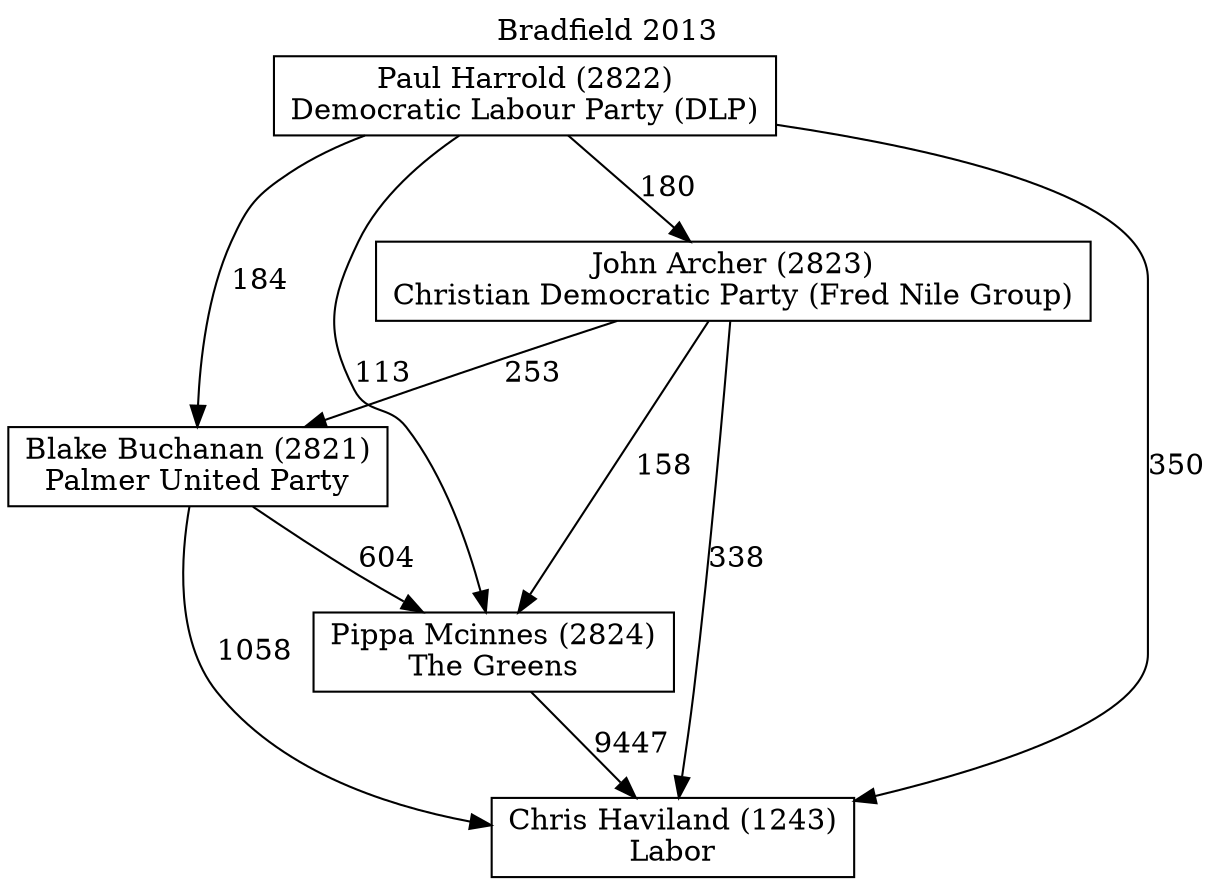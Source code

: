 // House preference flow
digraph "Chris Haviland (1243)_Bradfield_2013" {
	graph [label="Bradfield 2013" labelloc=t mclimit=10]
	node [shape=box]
	"Blake Buchanan (2821)" [label="Blake Buchanan (2821)
Palmer United Party"]
	"Chris Haviland (1243)" [label="Chris Haviland (1243)
Labor"]
	"John Archer (2823)" [label="John Archer (2823)
Christian Democratic Party (Fred Nile Group)"]
	"Paul Harrold (2822)" [label="Paul Harrold (2822)
Democratic Labour Party (DLP)"]
	"Pippa Mcinnes (2824)" [label="Pippa Mcinnes (2824)
The Greens"]
	"Blake Buchanan (2821)" -> "Chris Haviland (1243)" [label=1058]
	"Blake Buchanan (2821)" -> "Pippa Mcinnes (2824)" [label=604]
	"John Archer (2823)" -> "Blake Buchanan (2821)" [label=253]
	"John Archer (2823)" -> "Chris Haviland (1243)" [label=338]
	"John Archer (2823)" -> "Pippa Mcinnes (2824)" [label=158]
	"Paul Harrold (2822)" -> "Blake Buchanan (2821)" [label=184]
	"Paul Harrold (2822)" -> "Chris Haviland (1243)" [label=350]
	"Paul Harrold (2822)" -> "John Archer (2823)" [label=180]
	"Paul Harrold (2822)" -> "Pippa Mcinnes (2824)" [label=113]
	"Pippa Mcinnes (2824)" -> "Chris Haviland (1243)" [label=9447]
}

